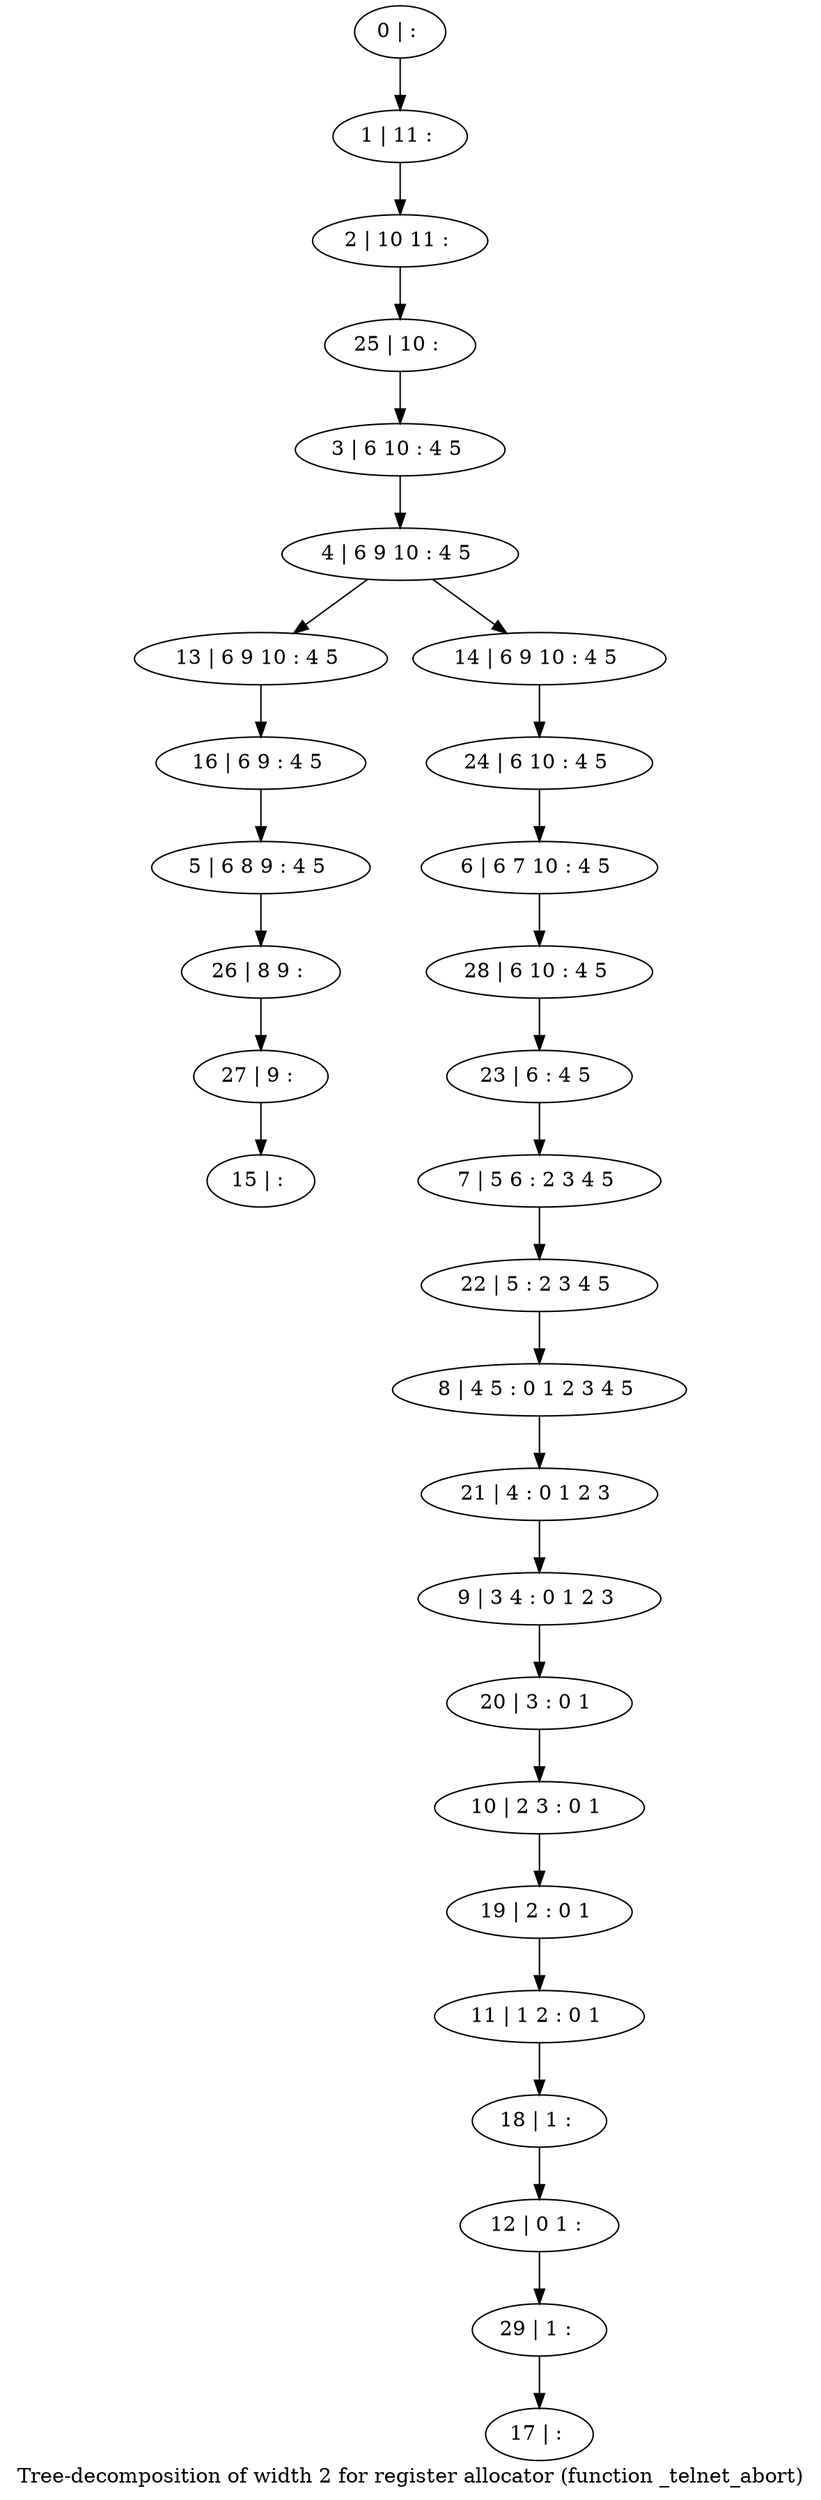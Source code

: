digraph G {
graph [label="Tree-decomposition of width 2 for register allocator (function _telnet_abort)"]
0[label="0 | : "];
1[label="1 | 11 : "];
2[label="2 | 10 11 : "];
3[label="3 | 6 10 : 4 5 "];
4[label="4 | 6 9 10 : 4 5 "];
5[label="5 | 6 8 9 : 4 5 "];
6[label="6 | 6 7 10 : 4 5 "];
7[label="7 | 5 6 : 2 3 4 5 "];
8[label="8 | 4 5 : 0 1 2 3 4 5 "];
9[label="9 | 3 4 : 0 1 2 3 "];
10[label="10 | 2 3 : 0 1 "];
11[label="11 | 1 2 : 0 1 "];
12[label="12 | 0 1 : "];
13[label="13 | 6 9 10 : 4 5 "];
14[label="14 | 6 9 10 : 4 5 "];
15[label="15 | : "];
16[label="16 | 6 9 : 4 5 "];
17[label="17 | : "];
18[label="18 | 1 : "];
19[label="19 | 2 : 0 1 "];
20[label="20 | 3 : 0 1 "];
21[label="21 | 4 : 0 1 2 3 "];
22[label="22 | 5 : 2 3 4 5 "];
23[label="23 | 6 : 4 5 "];
24[label="24 | 6 10 : 4 5 "];
25[label="25 | 10 : "];
26[label="26 | 8 9 : "];
27[label="27 | 9 : "];
28[label="28 | 6 10 : 4 5 "];
29[label="29 | 1 : "];
0->1 ;
1->2 ;
3->4 ;
4->13 ;
4->14 ;
16->5 ;
13->16 ;
18->12 ;
11->18 ;
19->11 ;
10->19 ;
20->10 ;
9->20 ;
21->9 ;
8->21 ;
22->8 ;
7->22 ;
23->7 ;
24->6 ;
14->24 ;
25->3 ;
2->25 ;
5->26 ;
27->15 ;
26->27 ;
28->23 ;
6->28 ;
29->17 ;
12->29 ;
}
